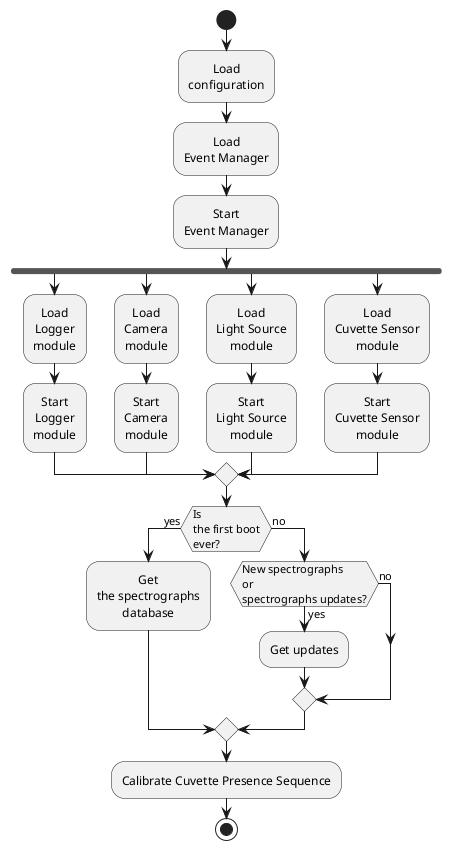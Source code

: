 @startuml Boot activity
<style>
element{ HorizontalAlignment:center; }
</style>
start
:Load\nconfiguration;
:Load\nEvent Manager;
:Start\nEvent Manager;
fork
    :Load\nLogger\nmodule;
    :Start\nLogger\nmodule;
fork again
    :Load\nCamera\nmodule;
    :Start\nCamera\nmodule;
fork again
    :Load\nLight Source\nmodule;
    :Start\nLight Source\nmodule;
fork again
    :Load\nCuvette Sensor\nmodule;
    :Start\nCuvette Sensor\nmodule;
end merge
if (Is\nthe first boot\never?) then (yes)
    :Get\nthe spectrographs\ndatabase;
else (no)
    if (New spectrographs\nor\nspectrographs updates?) then (yes)
        :Get updates;
    else (no)
    endif
endif
:Calibrate Cuvette Presence Sequence;
stop
@enduml